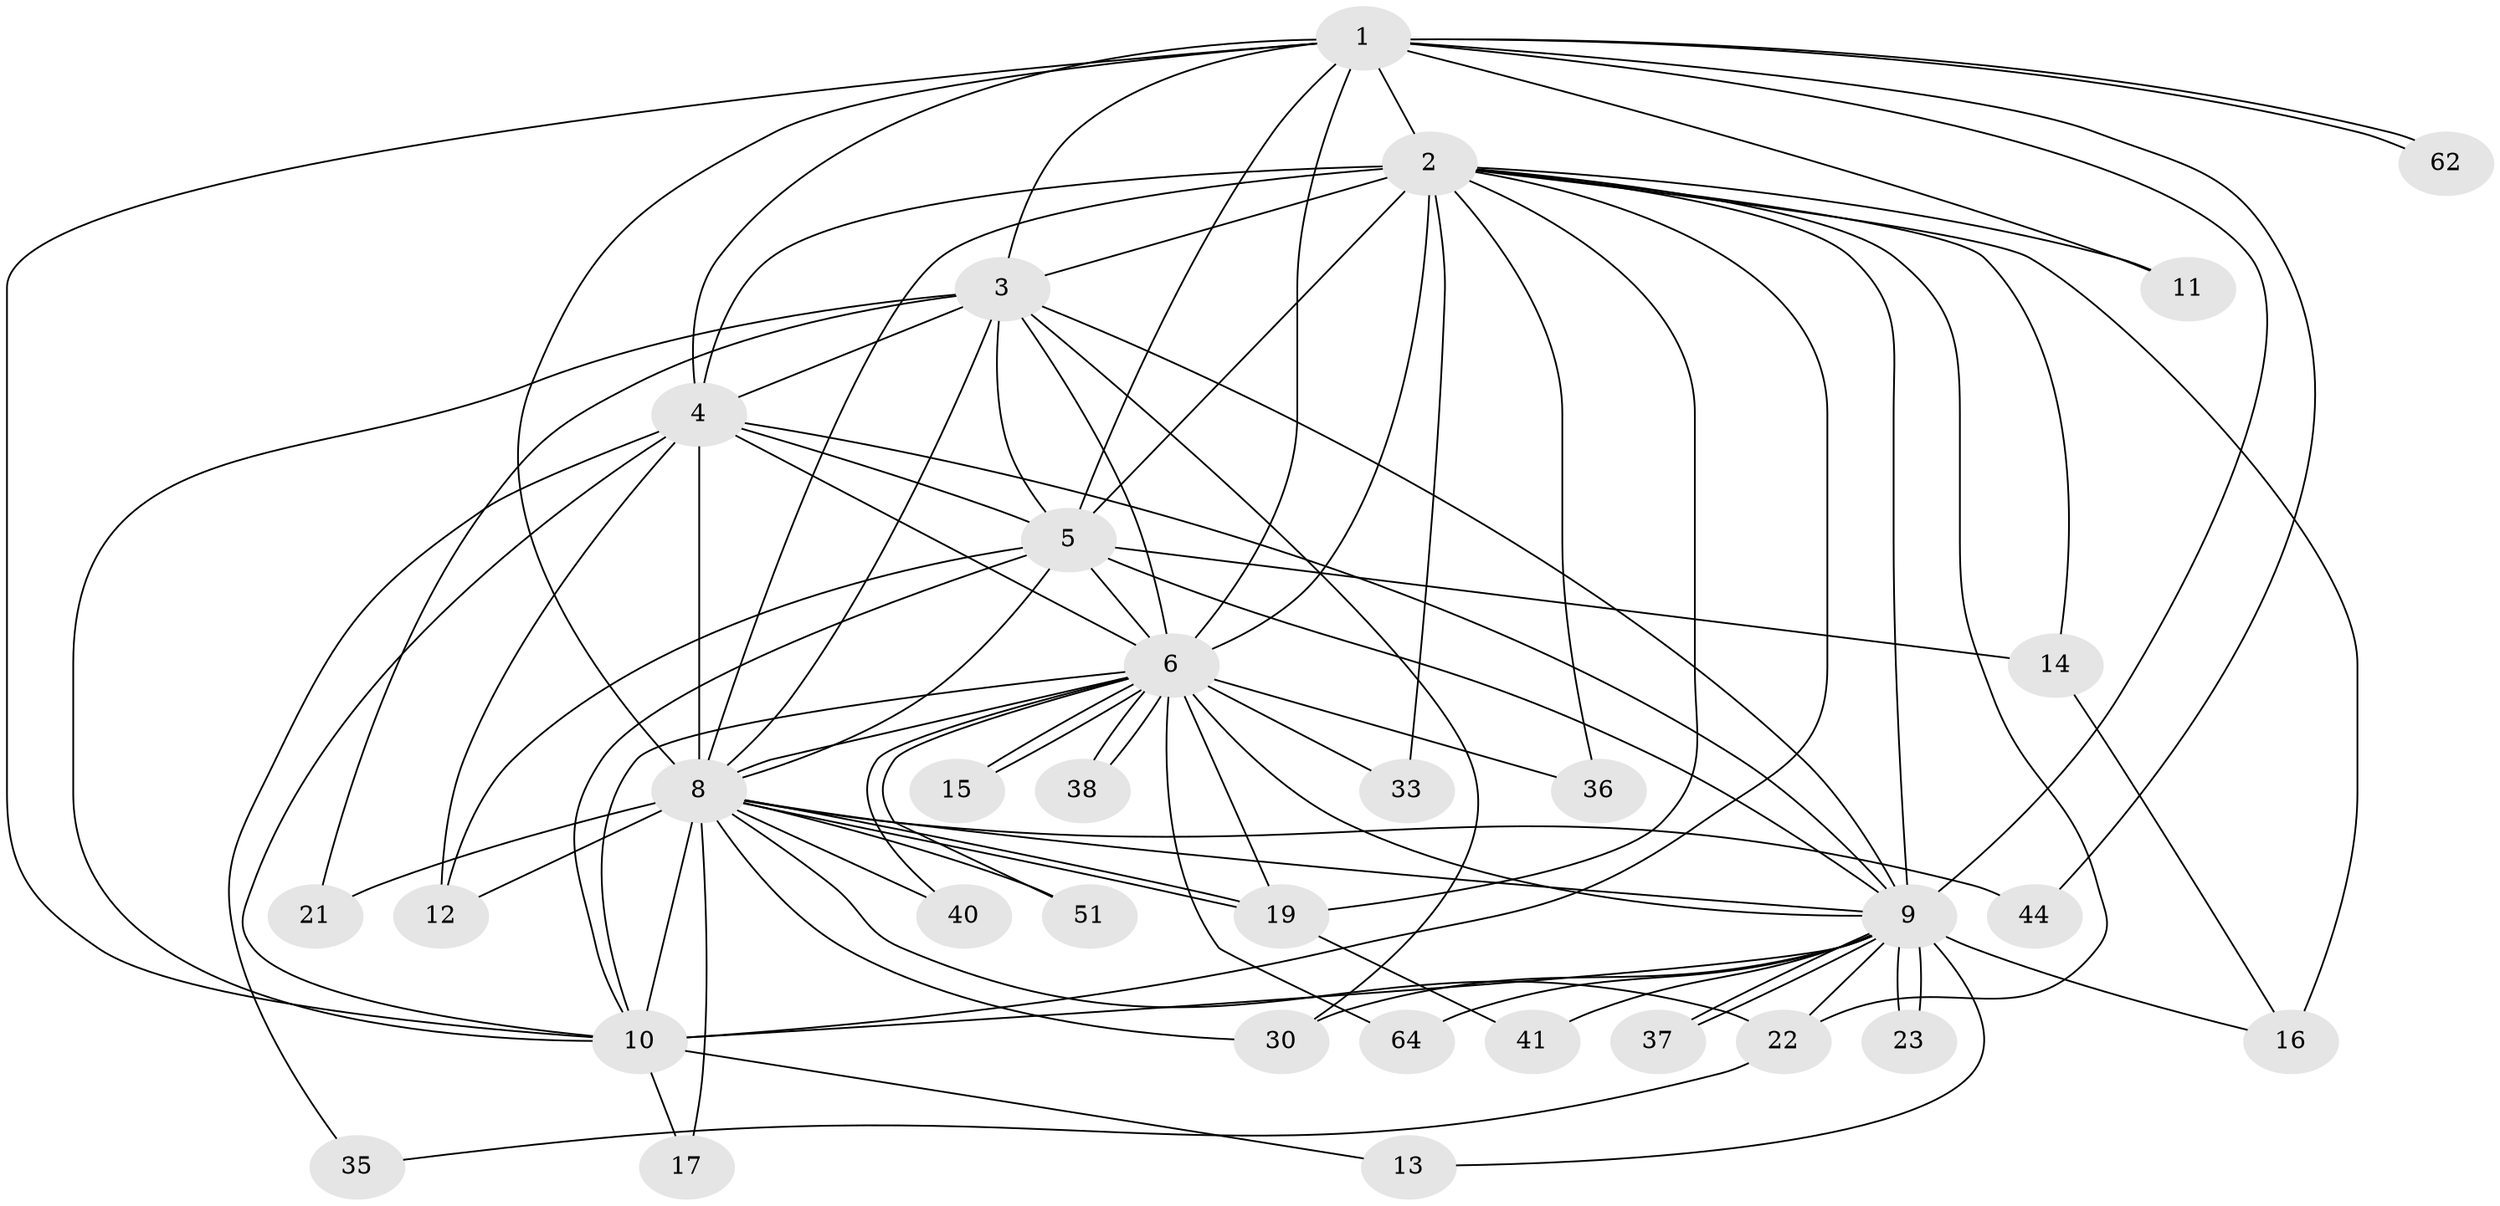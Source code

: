 // original degree distribution, {14: 0.03076923076923077, 12: 0.015384615384615385, 15: 0.03076923076923077, 26: 0.03076923076923077, 20: 0.015384615384615385, 21: 0.015384615384615385, 13: 0.015384615384615385, 2: 0.6153846153846154, 3: 0.12307692307692308, 4: 0.09230769230769231, 6: 0.015384615384615385}
// Generated by graph-tools (version 1.1) at 2025/13/03/09/25 04:13:49]
// undirected, 32 vertices, 88 edges
graph export_dot {
graph [start="1"]
  node [color=gray90,style=filled];
  1;
  2 [super="+49+65+46+7"];
  3 [super="+53"];
  4 [super="+31+20+39+26"];
  5 [super="+45+29"];
  6;
  8 [super="+32+50+48"];
  9;
  10;
  11;
  12;
  13;
  14 [super="+58"];
  15;
  16;
  17;
  19 [super="+56"];
  21;
  22;
  23;
  30 [super="+63"];
  33 [super="+59"];
  35;
  36;
  37;
  38;
  40;
  41;
  44;
  51;
  62;
  64;
  1 -- 2 [weight=2];
  1 -- 3;
  1 -- 4 [weight=2];
  1 -- 5;
  1 -- 6;
  1 -- 8;
  1 -- 9;
  1 -- 10;
  1 -- 11;
  1 -- 44;
  1 -- 62;
  1 -- 62;
  2 -- 3 [weight=2];
  2 -- 4 [weight=5];
  2 -- 5 [weight=4];
  2 -- 6 [weight=5];
  2 -- 8 [weight=3];
  2 -- 9 [weight=2];
  2 -- 10 [weight=3];
  2 -- 11;
  2 -- 14 [weight=2];
  2 -- 16 [weight=2];
  2 -- 33;
  2 -- 36;
  2 -- 19;
  2 -- 22;
  3 -- 4;
  3 -- 5;
  3 -- 6;
  3 -- 8;
  3 -- 9 [weight=2];
  3 -- 10;
  3 -- 21;
  3 -- 30;
  4 -- 5;
  4 -- 6 [weight=2];
  4 -- 8 [weight=3];
  4 -- 9 [weight=2];
  4 -- 10;
  4 -- 35;
  4 -- 12;
  5 -- 6;
  5 -- 8 [weight=2];
  5 -- 9;
  5 -- 10 [weight=2];
  5 -- 12;
  5 -- 14;
  6 -- 8 [weight=3];
  6 -- 9;
  6 -- 10;
  6 -- 15;
  6 -- 15;
  6 -- 33 [weight=2];
  6 -- 36;
  6 -- 38;
  6 -- 38;
  6 -- 40;
  6 -- 51;
  6 -- 64;
  6 -- 19;
  8 -- 9;
  8 -- 10;
  8 -- 12;
  8 -- 17;
  8 -- 19;
  8 -- 19;
  8 -- 21;
  8 -- 22;
  8 -- 40;
  8 -- 44;
  8 -- 51;
  8 -- 30;
  9 -- 10;
  9 -- 13;
  9 -- 16;
  9 -- 22;
  9 -- 23;
  9 -- 23;
  9 -- 30;
  9 -- 37;
  9 -- 37;
  9 -- 41;
  9 -- 64;
  10 -- 13;
  10 -- 17;
  14 -- 16;
  19 -- 41;
  22 -- 35;
}
